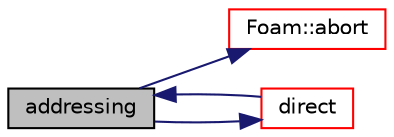digraph "addressing"
{
  bgcolor="transparent";
  edge [fontname="Helvetica",fontsize="10",labelfontname="Helvetica",labelfontsize="10"];
  node [fontname="Helvetica",fontsize="10",shape=record];
  rankdir="LR";
  Node119 [label="addressing",height=0.2,width=0.4,color="black", fillcolor="grey75", style="filled", fontcolor="black"];
  Node119 -> Node120 [color="midnightblue",fontsize="10",style="solid",fontname="Helvetica"];
  Node120 [label="Foam::abort",height=0.2,width=0.4,color="red",URL="$a21851.html#a447107a607d03e417307c203fa5fb44b"];
  Node119 -> Node165 [color="midnightblue",fontsize="10",style="solid",fontname="Helvetica"];
  Node165 [label="direct",height=0.2,width=0.4,color="red",URL="$a28417.html#ae76ee987311e5a64ff3eb5857c82a76a",tooltip="Is the mapping direct. "];
  Node165 -> Node119 [color="midnightblue",fontsize="10",style="solid",fontname="Helvetica"];
}
